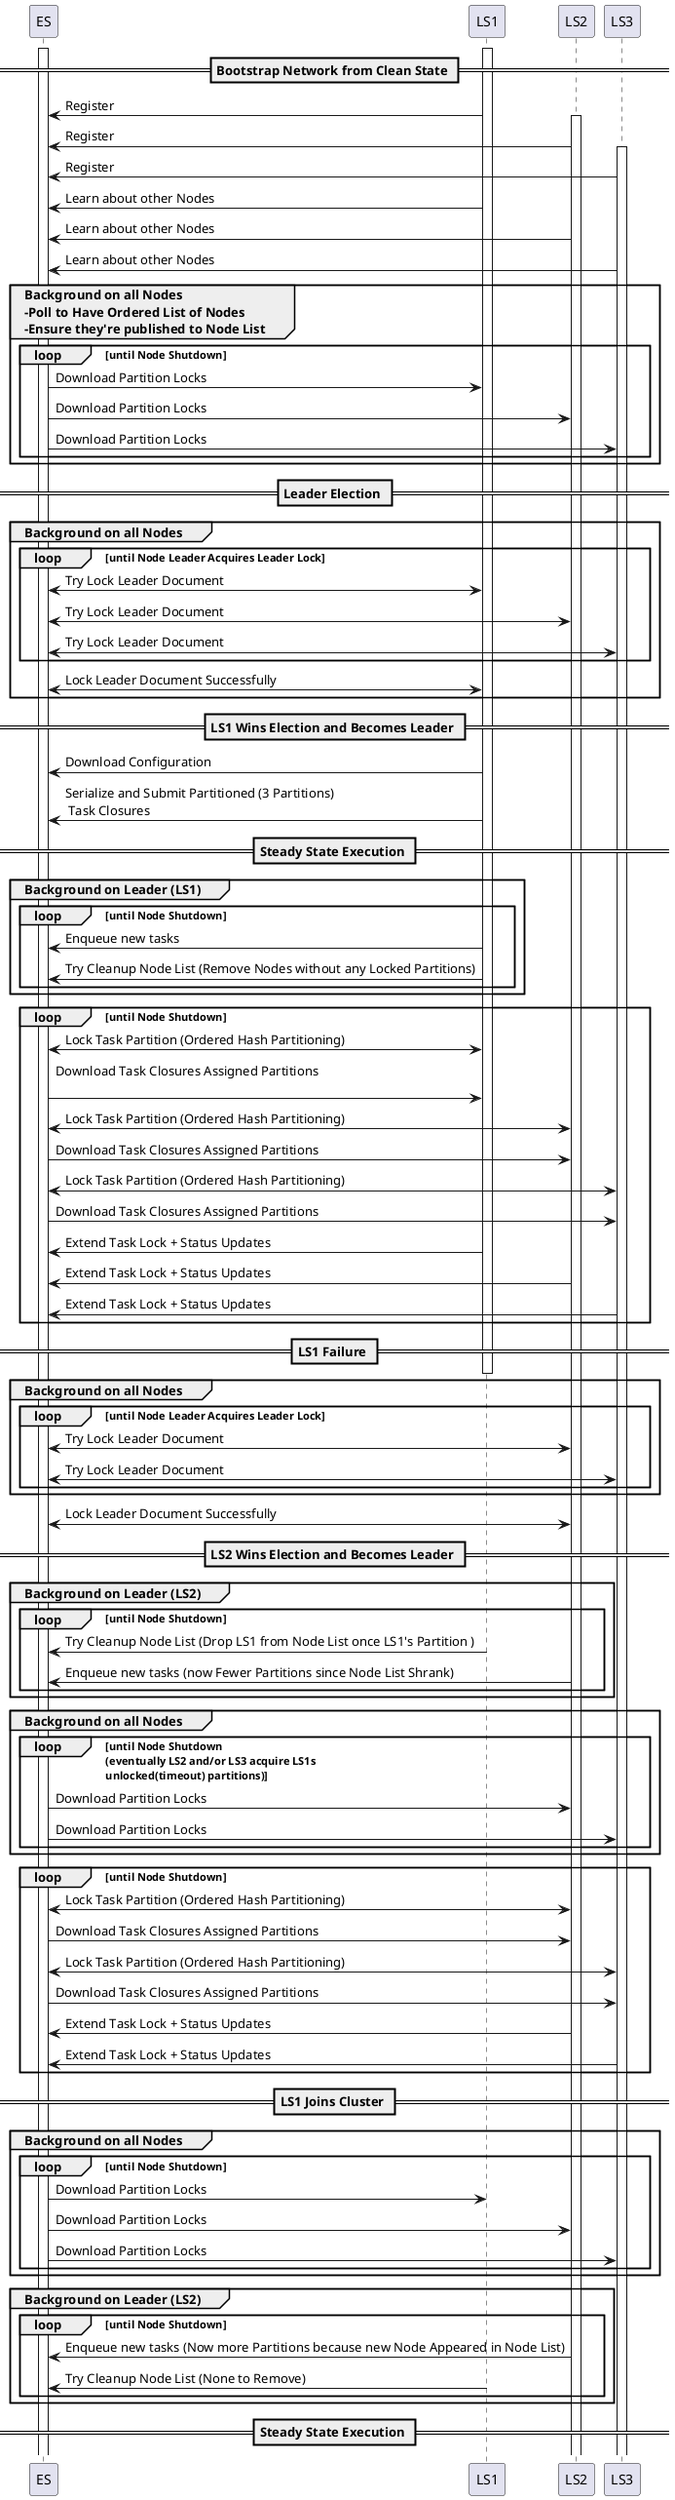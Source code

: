 @startuml
== Bootstrap Network from Clean State ==
activate ES
activate LS1
LS1 -> ES: Register
activate LS2
LS2 -> ES: Register
activate LS3
LS3 -> ES: Register
LS1 -> ES: Learn about other Nodes
LS2 -> ES: Learn about other Nodes
LS3 -> ES: Learn about other Nodes
group Background on all Nodes\n-Poll to Have Ordered List of Nodes\n-Ensure they're published to Node List
loop until Node Shutdown
LS1 <- ES: Download Partition Locks
LS2 <- ES: Download Partition Locks
LS3 <- ES: Download Partition Locks
end
end
== Leader Election ==
group Background on all Nodes
loop until Node Leader Acquires Leader Lock
    LS1 <-> ES: Try Lock Leader Document
    LS2 <-> ES: Try Lock Leader Document
    LS3 <-> ES: Try Lock Leader Document
end
LS1 <-> ES: Lock Leader Document Successfully
end
== LS1 Wins Election and Becomes Leader ==
LS1 -> ES: Download Configuration
LS1 -> ES: Serialize and Submit Partitioned (3 Partitions)\n Task Closures
== Steady State Execution ==
group Background on Leader (LS1)
loop until Node Shutdown
LS1 -> ES: Enqueue new tasks
LS1 -> ES: Try Cleanup Node List (Remove Nodes without any Locked Partitions)
end
end
loop until Node Shutdown
LS1 <-> ES: Lock Task Partition (Ordered Hash Partitioning)
LS1 <- ES: Download Task Closures Assigned Partitions \n
LS2 <-> ES: Lock Task Partition (Ordered Hash Partitioning)
LS2 <- ES: Download Task Closures Assigned Partitions
LS3 <-> ES: Lock Task Partition (Ordered Hash Partitioning)
LS3 <- ES: Download Task Closures Assigned Partitions
LS1 -> ES: Extend Task Lock + Status Updates
LS2 -> ES: Extend Task Lock + Status Updates
LS3 -> ES: Extend Task Lock + Status Updates
end
== LS1 Failure ==
deactivate LS1
group Background on all Nodes
loop until Node Leader Acquires Leader Lock
    LS2 <-> ES: Try Lock Leader Document
    LS3 <-> ES: Try Lock Leader Document
end
end
LS2 <-> ES: Lock Leader Document Successfully
== LS2 Wins Election and Becomes Leader ==
group Background on Leader (LS2)
loop until Node Shutdown
LS1 -> ES: Try Cleanup Node List (Drop LS1 from Node List once LS1's Partition )
LS2 -> ES: Enqueue new tasks (now Fewer Partitions since Node List Shrank)
end
end
group Background on all Nodes
loop until Node Shutdown \n(eventually LS2 and/or LS3 acquire LS1s \nunlocked(timeout) partitions)
LS2 <- ES: Download Partition Locks
LS3 <- ES: Download Partition Locks
end
end
loop until Node Shutdown
LS2 <-> ES: Lock Task Partition (Ordered Hash Partitioning)
LS2 <- ES: Download Task Closures Assigned Partitions
LS3 <-> ES: Lock Task Partition (Ordered Hash Partitioning)
LS3 <- ES: Download Task Closures Assigned Partitions
LS2 -> ES: Extend Task Lock + Status Updates
LS3 -> ES: Extend Task Lock + Status Updates
end
== LS1 Joins Cluster ==
activate LS1
group Background on all Nodes
loop until Node Shutdown
LS1 <- ES: Download Partition Locks
LS2 <- ES: Download Partition Locks
LS3 <- ES: Download Partition Locks
end
end
group Background on Leader (LS2)
loop until Node Shutdown
LS2 -> ES: Enqueue new tasks (Now more Partitions because new Node Appeared in Node List)
LS1 -> ES: Try Cleanup Node List (None to Remove)
end
end

== Steady State Execution ==
@enduml
